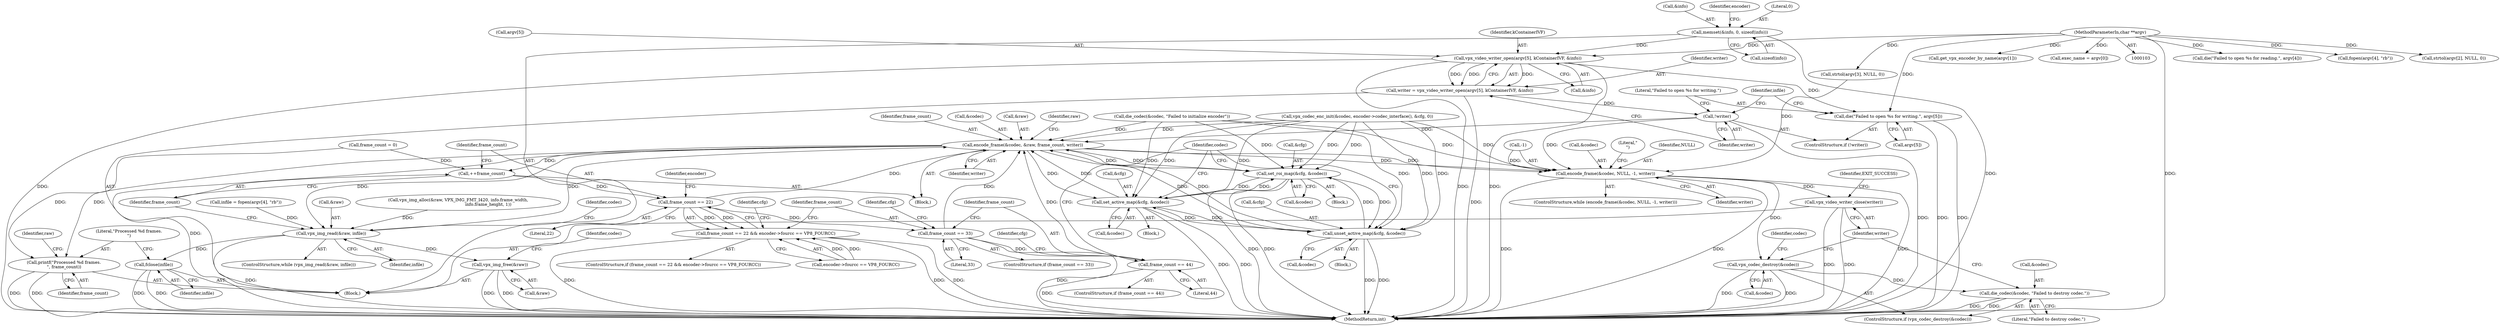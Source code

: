 digraph "0_Android_5a9753fca56f0eeb9f61e342b2fccffc364f9426_7@API" {
"1000343" [label="(Call,vpx_video_writer_open(argv[5], kContainerIVF, &info))"];
"1000105" [label="(MethodParameterIn,char **argv)"];
"1000147" [label="(Call,memset(&info, 0, sizeof(info)))"];
"1000341" [label="(Call,writer = vpx_video_writer_open(argv[5], kContainerIVF, &info))"];
"1000351" [label="(Call,!writer)"];
"1000430" [label="(Call,encode_frame(&codec, &raw, frame_count, writer))"];
"1000385" [label="(Call,vpx_img_read(&raw, infile))"];
"1000448" [label="(Call,fclose(infile))"];
"1000453" [label="(Call,vpx_img_free(&raw))"];
"1000390" [label="(Call,++frame_count)"];
"1000394" [label="(Call,frame_count == 22)"];
"1000393" [label="(Call,frame_count == 22 && encoder->fourcc == VP8_FOURCC)"];
"1000410" [label="(Call,frame_count == 33)"];
"1000421" [label="(Call,frame_count == 44)"];
"1000403" [label="(Call,set_roi_map(&cfg, &codec))"];
"1000414" [label="(Call,set_active_map(&cfg, &codec))"];
"1000425" [label="(Call,unset_active_map(&cfg, &codec))"];
"1000438" [label="(Call,encode_frame(&codec, NULL, -1, writer))"];
"1000457" [label="(Call,vpx_codec_destroy(&codec))"];
"1000460" [label="(Call,die_codec(&codec, \"Failed to destroy codec.\"))"];
"1000464" [label="(Call,vpx_video_writer_close(writer))"];
"1000450" [label="(Call,printf(\"Processed %d frames.\n\", frame_count))"];
"1000353" [label="(Call,die(\"Failed to open %s for writing.\", argv[5]))"];
"1000465" [label="(Identifier,writer)"];
"1000438" [label="(Call,encode_frame(&codec, NULL, -1, writer))"];
"1000385" [label="(Call,vpx_img_read(&raw, infile))"];
"1000388" [label="(Identifier,infile)"];
"1000420" [label="(ControlStructure,if (frame_count == 44))"];
"1000463" [label="(Literal,\"Failed to destroy codec.\")"];
"1000367" [label="(Call,die(\"Failed to open %s for reading.\", argv[4]))"];
"1000416" [label="(Identifier,cfg)"];
"1000406" [label="(Call,&codec)"];
"1000458" [label="(Call,&codec)"];
"1000399" [label="(Identifier,encoder)"];
"1000386" [label="(Call,&raw)"];
"1000250" [label="(Call,vpx_img_alloc(&raw, VPX_IMG_FMT_I420, info.frame_width,\n                                             info.frame_height, 1))"];
"1000417" [label="(Call,&codec)"];
"1000442" [label="(Call,-1)"];
"1000428" [label="(Call,&codec)"];
"1000405" [label="(Identifier,cfg)"];
"1000432" [label="(Identifier,codec)"];
"1000362" [label="(Call,fopen(argv[4], \"rb\"))"];
"1000456" [label="(ControlStructure,if (vpx_codec_destroy(&codec)))"];
"1000450" [label="(Call,printf(\"Processed %d frames.\n\", frame_count))"];
"1000355" [label="(Call,argv[5])"];
"1000426" [label="(Call,&cfg)"];
"1000404" [label="(Call,&cfg)"];
"1000181" [label="(Call,strtol(argv[2], NULL, 0))"];
"1000423" [label="(Literal,44)"];
"1000460" [label="(Call,die_codec(&codec, \"Failed to destroy codec.\"))"];
"1000361" [label="(Identifier,infile)"];
"1000424" [label="(Block,)"];
"1000433" [label="(Call,&raw)"];
"1000439" [label="(Call,&codec)"];
"1000191" [label="(Call,strtol(argv[3], NULL, 0))"];
"1000105" [label="(MethodParameterIn,char **argv)"];
"1000392" [label="(ControlStructure,if (frame_count == 22 && encoder->fourcc == VP8_FOURCC))"];
"1000415" [label="(Call,&cfg)"];
"1000341" [label="(Call,writer = vpx_video_writer_open(argv[5], kContainerIVF, &info))"];
"1000410" [label="(Call,frame_count == 33)"];
"1000384" [label="(ControlStructure,while (vpx_img_read(&raw, infile)))"];
"1000387" [label="(Identifier,raw)"];
"1000352" [label="(Identifier,writer)"];
"1000437" [label="(ControlStructure,while (encode_frame(&codec, NULL, -1, writer)))"];
"1000148" [label="(Call,&info)"];
"1000350" [label="(ControlStructure,if (!writer))"];
"1000412" [label="(Literal,33)"];
"1000154" [label="(Identifier,encoder)"];
"1000396" [label="(Literal,22)"];
"1000448" [label="(Call,fclose(infile))"];
"1000427" [label="(Identifier,cfg)"];
"1000393" [label="(Call,frame_count == 22 && encoder->fourcc == VP8_FOURCC)"];
"1000444" [label="(Identifier,writer)"];
"1000451" [label="(Literal,\"Processed %d frames.\n\")"];
"1000151" [label="(Call,sizeof(info))"];
"1000459" [label="(Identifier,codec)"];
"1000452" [label="(Identifier,frame_count)"];
"1000440" [label="(Identifier,codec)"];
"1000409" [label="(ControlStructure,if (frame_count == 33))"];
"1000455" [label="(Identifier,raw)"];
"1000114" [label="(Call,frame_count = 0)"];
"1000461" [label="(Call,&codec)"];
"1000411" [label="(Identifier,frame_count)"];
"1000435" [label="(Identifier,frame_count)"];
"1000343" [label="(Call,vpx_video_writer_open(argv[5], kContainerIVF, &info))"];
"1000342" [label="(Identifier,writer)"];
"1000155" [label="(Call,get_vpx_encoder_by_name(argv[1]))"];
"1000380" [label="(Call,die_codec(&codec, \"Failed to initialize encoder\"))"];
"1000447" [label="(Literal,\"\n\")"];
"1000441" [label="(Identifier,NULL)"];
"1000344" [label="(Call,argv[5])"];
"1000468" [label="(MethodReturn,int)"];
"1000431" [label="(Call,&codec)"];
"1000351" [label="(Call,!writer)"];
"1000467" [label="(Identifier,EXIT_SUCCESS)"];
"1000147" [label="(Call,memset(&info, 0, sizeof(info)))"];
"1000394" [label="(Call,frame_count == 22)"];
"1000449" [label="(Identifier,infile)"];
"1000391" [label="(Identifier,frame_count)"];
"1000347" [label="(Identifier,kContainerIVF)"];
"1000414" [label="(Call,set_active_map(&cfg, &codec))"];
"1000464" [label="(Call,vpx_video_writer_close(writer))"];
"1000348" [label="(Call,&info)"];
"1000150" [label="(Literal,0)"];
"1000436" [label="(Identifier,writer)"];
"1000454" [label="(Call,&raw)"];
"1000389" [label="(Block,)"];
"1000390" [label="(Call,++frame_count)"];
"1000354" [label="(Literal,\"Failed to open %s for writing.\")"];
"1000453" [label="(Call,vpx_img_free(&raw))"];
"1000395" [label="(Identifier,frame_count)"];
"1000397" [label="(Call,encoder->fourcc == VP8_FOURCC)"];
"1000457" [label="(Call,vpx_codec_destroy(&codec))"];
"1000402" [label="(Block,)"];
"1000413" [label="(Block,)"];
"1000106" [label="(Block,)"];
"1000425" [label="(Call,unset_active_map(&cfg, &codec))"];
"1000373" [label="(Call,vpx_codec_enc_init(&codec, encoder->codec_interface(), &cfg, 0))"];
"1000430" [label="(Call,encode_frame(&codec, &raw, frame_count, writer))"];
"1000421" [label="(Call,frame_count == 44)"];
"1000360" [label="(Call,infile = fopen(argv[4], \"rb\"))"];
"1000422" [label="(Identifier,frame_count)"];
"1000353" [label="(Call,die(\"Failed to open %s for writing.\", argv[5]))"];
"1000462" [label="(Identifier,codec)"];
"1000403" [label="(Call,set_roi_map(&cfg, &codec))"];
"1000136" [label="(Call,exec_name = argv[0])"];
"1000343" -> "1000341"  [label="AST: "];
"1000343" -> "1000348"  [label="CFG: "];
"1000344" -> "1000343"  [label="AST: "];
"1000347" -> "1000343"  [label="AST: "];
"1000348" -> "1000343"  [label="AST: "];
"1000341" -> "1000343"  [label="CFG: "];
"1000343" -> "1000468"  [label="DDG: "];
"1000343" -> "1000468"  [label="DDG: "];
"1000343" -> "1000468"  [label="DDG: "];
"1000343" -> "1000341"  [label="DDG: "];
"1000343" -> "1000341"  [label="DDG: "];
"1000343" -> "1000341"  [label="DDG: "];
"1000105" -> "1000343"  [label="DDG: "];
"1000147" -> "1000343"  [label="DDG: "];
"1000343" -> "1000353"  [label="DDG: "];
"1000105" -> "1000103"  [label="AST: "];
"1000105" -> "1000468"  [label="DDG: "];
"1000105" -> "1000136"  [label="DDG: "];
"1000105" -> "1000155"  [label="DDG: "];
"1000105" -> "1000181"  [label="DDG: "];
"1000105" -> "1000191"  [label="DDG: "];
"1000105" -> "1000353"  [label="DDG: "];
"1000105" -> "1000362"  [label="DDG: "];
"1000105" -> "1000367"  [label="DDG: "];
"1000147" -> "1000106"  [label="AST: "];
"1000147" -> "1000151"  [label="CFG: "];
"1000148" -> "1000147"  [label="AST: "];
"1000150" -> "1000147"  [label="AST: "];
"1000151" -> "1000147"  [label="AST: "];
"1000154" -> "1000147"  [label="CFG: "];
"1000147" -> "1000468"  [label="DDG: "];
"1000341" -> "1000106"  [label="AST: "];
"1000342" -> "1000341"  [label="AST: "];
"1000352" -> "1000341"  [label="CFG: "];
"1000341" -> "1000468"  [label="DDG: "];
"1000341" -> "1000351"  [label="DDG: "];
"1000351" -> "1000350"  [label="AST: "];
"1000351" -> "1000352"  [label="CFG: "];
"1000352" -> "1000351"  [label="AST: "];
"1000354" -> "1000351"  [label="CFG: "];
"1000361" -> "1000351"  [label="CFG: "];
"1000351" -> "1000468"  [label="DDG: "];
"1000351" -> "1000430"  [label="DDG: "];
"1000351" -> "1000438"  [label="DDG: "];
"1000430" -> "1000389"  [label="AST: "];
"1000430" -> "1000436"  [label="CFG: "];
"1000431" -> "1000430"  [label="AST: "];
"1000433" -> "1000430"  [label="AST: "];
"1000435" -> "1000430"  [label="AST: "];
"1000436" -> "1000430"  [label="AST: "];
"1000387" -> "1000430"  [label="CFG: "];
"1000430" -> "1000468"  [label="DDG: "];
"1000430" -> "1000385"  [label="DDG: "];
"1000430" -> "1000390"  [label="DDG: "];
"1000430" -> "1000403"  [label="DDG: "];
"1000430" -> "1000414"  [label="DDG: "];
"1000430" -> "1000425"  [label="DDG: "];
"1000425" -> "1000430"  [label="DDG: "];
"1000414" -> "1000430"  [label="DDG: "];
"1000403" -> "1000430"  [label="DDG: "];
"1000373" -> "1000430"  [label="DDG: "];
"1000380" -> "1000430"  [label="DDG: "];
"1000385" -> "1000430"  [label="DDG: "];
"1000410" -> "1000430"  [label="DDG: "];
"1000421" -> "1000430"  [label="DDG: "];
"1000394" -> "1000430"  [label="DDG: "];
"1000430" -> "1000438"  [label="DDG: "];
"1000430" -> "1000438"  [label="DDG: "];
"1000430" -> "1000450"  [label="DDG: "];
"1000385" -> "1000384"  [label="AST: "];
"1000385" -> "1000388"  [label="CFG: "];
"1000386" -> "1000385"  [label="AST: "];
"1000388" -> "1000385"  [label="AST: "];
"1000391" -> "1000385"  [label="CFG: "];
"1000440" -> "1000385"  [label="CFG: "];
"1000385" -> "1000468"  [label="DDG: "];
"1000250" -> "1000385"  [label="DDG: "];
"1000360" -> "1000385"  [label="DDG: "];
"1000385" -> "1000448"  [label="DDG: "];
"1000385" -> "1000453"  [label="DDG: "];
"1000448" -> "1000106"  [label="AST: "];
"1000448" -> "1000449"  [label="CFG: "];
"1000449" -> "1000448"  [label="AST: "];
"1000451" -> "1000448"  [label="CFG: "];
"1000448" -> "1000468"  [label="DDG: "];
"1000448" -> "1000468"  [label="DDG: "];
"1000453" -> "1000106"  [label="AST: "];
"1000453" -> "1000454"  [label="CFG: "];
"1000454" -> "1000453"  [label="AST: "];
"1000459" -> "1000453"  [label="CFG: "];
"1000453" -> "1000468"  [label="DDG: "];
"1000453" -> "1000468"  [label="DDG: "];
"1000390" -> "1000389"  [label="AST: "];
"1000390" -> "1000391"  [label="CFG: "];
"1000391" -> "1000390"  [label="AST: "];
"1000395" -> "1000390"  [label="CFG: "];
"1000114" -> "1000390"  [label="DDG: "];
"1000390" -> "1000394"  [label="DDG: "];
"1000394" -> "1000393"  [label="AST: "];
"1000394" -> "1000396"  [label="CFG: "];
"1000395" -> "1000394"  [label="AST: "];
"1000396" -> "1000394"  [label="AST: "];
"1000399" -> "1000394"  [label="CFG: "];
"1000393" -> "1000394"  [label="CFG: "];
"1000394" -> "1000393"  [label="DDG: "];
"1000394" -> "1000393"  [label="DDG: "];
"1000394" -> "1000410"  [label="DDG: "];
"1000393" -> "1000392"  [label="AST: "];
"1000393" -> "1000397"  [label="CFG: "];
"1000397" -> "1000393"  [label="AST: "];
"1000405" -> "1000393"  [label="CFG: "];
"1000411" -> "1000393"  [label="CFG: "];
"1000393" -> "1000468"  [label="DDG: "];
"1000393" -> "1000468"  [label="DDG: "];
"1000393" -> "1000468"  [label="DDG: "];
"1000397" -> "1000393"  [label="DDG: "];
"1000397" -> "1000393"  [label="DDG: "];
"1000410" -> "1000409"  [label="AST: "];
"1000410" -> "1000412"  [label="CFG: "];
"1000411" -> "1000410"  [label="AST: "];
"1000412" -> "1000410"  [label="AST: "];
"1000416" -> "1000410"  [label="CFG: "];
"1000422" -> "1000410"  [label="CFG: "];
"1000410" -> "1000468"  [label="DDG: "];
"1000410" -> "1000421"  [label="DDG: "];
"1000421" -> "1000420"  [label="AST: "];
"1000421" -> "1000423"  [label="CFG: "];
"1000422" -> "1000421"  [label="AST: "];
"1000423" -> "1000421"  [label="AST: "];
"1000427" -> "1000421"  [label="CFG: "];
"1000432" -> "1000421"  [label="CFG: "];
"1000421" -> "1000468"  [label="DDG: "];
"1000403" -> "1000402"  [label="AST: "];
"1000403" -> "1000406"  [label="CFG: "];
"1000404" -> "1000403"  [label="AST: "];
"1000406" -> "1000403"  [label="AST: "];
"1000432" -> "1000403"  [label="CFG: "];
"1000403" -> "1000468"  [label="DDG: "];
"1000403" -> "1000468"  [label="DDG: "];
"1000373" -> "1000403"  [label="DDG: "];
"1000373" -> "1000403"  [label="DDG: "];
"1000425" -> "1000403"  [label="DDG: "];
"1000414" -> "1000403"  [label="DDG: "];
"1000380" -> "1000403"  [label="DDG: "];
"1000403" -> "1000414"  [label="DDG: "];
"1000403" -> "1000425"  [label="DDG: "];
"1000414" -> "1000413"  [label="AST: "];
"1000414" -> "1000417"  [label="CFG: "];
"1000415" -> "1000414"  [label="AST: "];
"1000417" -> "1000414"  [label="AST: "];
"1000432" -> "1000414"  [label="CFG: "];
"1000414" -> "1000468"  [label="DDG: "];
"1000414" -> "1000468"  [label="DDG: "];
"1000373" -> "1000414"  [label="DDG: "];
"1000373" -> "1000414"  [label="DDG: "];
"1000425" -> "1000414"  [label="DDG: "];
"1000380" -> "1000414"  [label="DDG: "];
"1000414" -> "1000425"  [label="DDG: "];
"1000425" -> "1000424"  [label="AST: "];
"1000425" -> "1000428"  [label="CFG: "];
"1000426" -> "1000425"  [label="AST: "];
"1000428" -> "1000425"  [label="AST: "];
"1000432" -> "1000425"  [label="CFG: "];
"1000425" -> "1000468"  [label="DDG: "];
"1000425" -> "1000468"  [label="DDG: "];
"1000373" -> "1000425"  [label="DDG: "];
"1000373" -> "1000425"  [label="DDG: "];
"1000380" -> "1000425"  [label="DDG: "];
"1000438" -> "1000437"  [label="AST: "];
"1000438" -> "1000444"  [label="CFG: "];
"1000439" -> "1000438"  [label="AST: "];
"1000441" -> "1000438"  [label="AST: "];
"1000442" -> "1000438"  [label="AST: "];
"1000444" -> "1000438"  [label="AST: "];
"1000447" -> "1000438"  [label="CFG: "];
"1000438" -> "1000468"  [label="DDG: "];
"1000438" -> "1000468"  [label="DDG: "];
"1000438" -> "1000468"  [label="DDG: "];
"1000373" -> "1000438"  [label="DDG: "];
"1000380" -> "1000438"  [label="DDG: "];
"1000191" -> "1000438"  [label="DDG: "];
"1000442" -> "1000438"  [label="DDG: "];
"1000438" -> "1000457"  [label="DDG: "];
"1000438" -> "1000464"  [label="DDG: "];
"1000457" -> "1000456"  [label="AST: "];
"1000457" -> "1000458"  [label="CFG: "];
"1000458" -> "1000457"  [label="AST: "];
"1000462" -> "1000457"  [label="CFG: "];
"1000465" -> "1000457"  [label="CFG: "];
"1000457" -> "1000468"  [label="DDG: "];
"1000457" -> "1000468"  [label="DDG: "];
"1000457" -> "1000460"  [label="DDG: "];
"1000460" -> "1000456"  [label="AST: "];
"1000460" -> "1000463"  [label="CFG: "];
"1000461" -> "1000460"  [label="AST: "];
"1000463" -> "1000460"  [label="AST: "];
"1000465" -> "1000460"  [label="CFG: "];
"1000460" -> "1000468"  [label="DDG: "];
"1000460" -> "1000468"  [label="DDG: "];
"1000464" -> "1000106"  [label="AST: "];
"1000464" -> "1000465"  [label="CFG: "];
"1000465" -> "1000464"  [label="AST: "];
"1000467" -> "1000464"  [label="CFG: "];
"1000464" -> "1000468"  [label="DDG: "];
"1000464" -> "1000468"  [label="DDG: "];
"1000450" -> "1000106"  [label="AST: "];
"1000450" -> "1000452"  [label="CFG: "];
"1000451" -> "1000450"  [label="AST: "];
"1000452" -> "1000450"  [label="AST: "];
"1000455" -> "1000450"  [label="CFG: "];
"1000450" -> "1000468"  [label="DDG: "];
"1000450" -> "1000468"  [label="DDG: "];
"1000114" -> "1000450"  [label="DDG: "];
"1000353" -> "1000350"  [label="AST: "];
"1000353" -> "1000355"  [label="CFG: "];
"1000354" -> "1000353"  [label="AST: "];
"1000355" -> "1000353"  [label="AST: "];
"1000361" -> "1000353"  [label="CFG: "];
"1000353" -> "1000468"  [label="DDG: "];
"1000353" -> "1000468"  [label="DDG: "];
}
